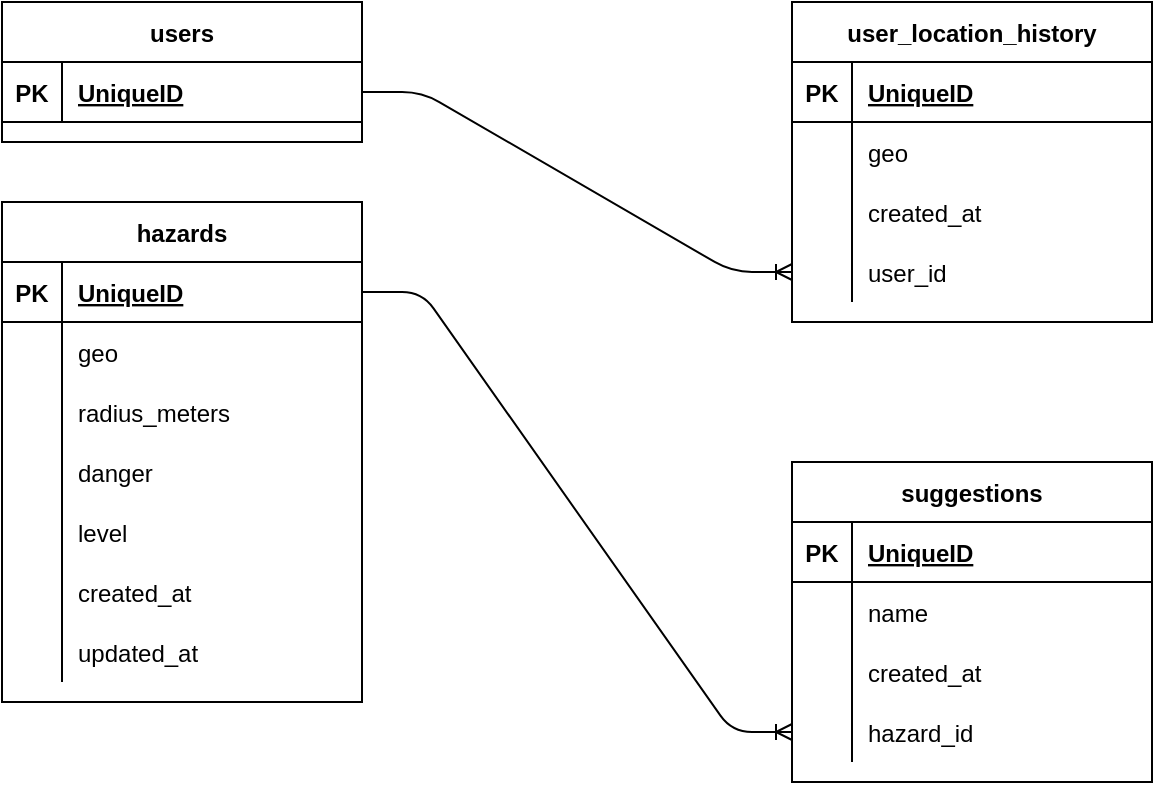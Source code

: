 <mxfile version="14.5.10" type="github">
  <diagram id="WovO7hf0NHtSDAFfASEy" name="Page-1">
    <mxGraphModel dx="462" dy="768" grid="1" gridSize="10" guides="1" tooltips="1" connect="1" arrows="1" fold="1" page="1" pageScale="1" pageWidth="850" pageHeight="1100" math="0" shadow="0">
      <root>
        <mxCell id="0" />
        <mxCell id="1" parent="0" />
        <mxCell id="6xsVIeorEe26YWkPLBCw-1" value="users" style="shape=table;startSize=30;container=1;collapsible=1;childLayout=tableLayout;fixedRows=1;rowLines=0;fontStyle=1;align=center;resizeLast=1;" vertex="1" parent="1">
          <mxGeometry x="425" y="30" width="180" height="70" as="geometry" />
        </mxCell>
        <mxCell id="6xsVIeorEe26YWkPLBCw-2" value="" style="shape=partialRectangle;collapsible=0;dropTarget=0;pointerEvents=0;fillColor=none;top=0;left=0;bottom=1;right=0;points=[[0,0.5],[1,0.5]];portConstraint=eastwest;" vertex="1" parent="6xsVIeorEe26YWkPLBCw-1">
          <mxGeometry y="30" width="180" height="30" as="geometry" />
        </mxCell>
        <mxCell id="6xsVIeorEe26YWkPLBCw-3" value="PK" style="shape=partialRectangle;connectable=0;fillColor=none;top=0;left=0;bottom=0;right=0;fontStyle=1;overflow=hidden;" vertex="1" parent="6xsVIeorEe26YWkPLBCw-2">
          <mxGeometry width="30" height="30" as="geometry" />
        </mxCell>
        <mxCell id="6xsVIeorEe26YWkPLBCw-4" value="UniqueID" style="shape=partialRectangle;connectable=0;fillColor=none;top=0;left=0;bottom=0;right=0;align=left;spacingLeft=6;fontStyle=5;overflow=hidden;" vertex="1" parent="6xsVIeorEe26YWkPLBCw-2">
          <mxGeometry x="30" width="150" height="30" as="geometry" />
        </mxCell>
        <mxCell id="6xsVIeorEe26YWkPLBCw-14" value="hazards" style="shape=table;startSize=30;container=1;collapsible=1;childLayout=tableLayout;fixedRows=1;rowLines=0;fontStyle=1;align=center;resizeLast=1;" vertex="1" parent="1">
          <mxGeometry x="425" y="130" width="180" height="250" as="geometry" />
        </mxCell>
        <mxCell id="6xsVIeorEe26YWkPLBCw-15" value="" style="shape=partialRectangle;collapsible=0;dropTarget=0;pointerEvents=0;fillColor=none;top=0;left=0;bottom=1;right=0;points=[[0,0.5],[1,0.5]];portConstraint=eastwest;" vertex="1" parent="6xsVIeorEe26YWkPLBCw-14">
          <mxGeometry y="30" width="180" height="30" as="geometry" />
        </mxCell>
        <mxCell id="6xsVIeorEe26YWkPLBCw-16" value="PK" style="shape=partialRectangle;connectable=0;fillColor=none;top=0;left=0;bottom=0;right=0;fontStyle=1;overflow=hidden;" vertex="1" parent="6xsVIeorEe26YWkPLBCw-15">
          <mxGeometry width="30" height="30" as="geometry" />
        </mxCell>
        <mxCell id="6xsVIeorEe26YWkPLBCw-17" value="UniqueID" style="shape=partialRectangle;connectable=0;fillColor=none;top=0;left=0;bottom=0;right=0;align=left;spacingLeft=6;fontStyle=5;overflow=hidden;" vertex="1" parent="6xsVIeorEe26YWkPLBCw-15">
          <mxGeometry x="30" width="150" height="30" as="geometry" />
        </mxCell>
        <mxCell id="6xsVIeorEe26YWkPLBCw-18" value="" style="shape=partialRectangle;collapsible=0;dropTarget=0;pointerEvents=0;fillColor=none;top=0;left=0;bottom=0;right=0;points=[[0,0.5],[1,0.5]];portConstraint=eastwest;" vertex="1" parent="6xsVIeorEe26YWkPLBCw-14">
          <mxGeometry y="60" width="180" height="30" as="geometry" />
        </mxCell>
        <mxCell id="6xsVIeorEe26YWkPLBCw-19" value="" style="shape=partialRectangle;connectable=0;fillColor=none;top=0;left=0;bottom=0;right=0;editable=1;overflow=hidden;" vertex="1" parent="6xsVIeorEe26YWkPLBCw-18">
          <mxGeometry width="30" height="30" as="geometry" />
        </mxCell>
        <mxCell id="6xsVIeorEe26YWkPLBCw-20" value="geo" style="shape=partialRectangle;connectable=0;fillColor=none;top=0;left=0;bottom=0;right=0;align=left;spacingLeft=6;overflow=hidden;" vertex="1" parent="6xsVIeorEe26YWkPLBCw-18">
          <mxGeometry x="30" width="150" height="30" as="geometry" />
        </mxCell>
        <mxCell id="6xsVIeorEe26YWkPLBCw-21" value="" style="shape=partialRectangle;collapsible=0;dropTarget=0;pointerEvents=0;fillColor=none;top=0;left=0;bottom=0;right=0;points=[[0,0.5],[1,0.5]];portConstraint=eastwest;" vertex="1" parent="6xsVIeorEe26YWkPLBCw-14">
          <mxGeometry y="90" width="180" height="30" as="geometry" />
        </mxCell>
        <mxCell id="6xsVIeorEe26YWkPLBCw-22" value="" style="shape=partialRectangle;connectable=0;fillColor=none;top=0;left=0;bottom=0;right=0;editable=1;overflow=hidden;" vertex="1" parent="6xsVIeorEe26YWkPLBCw-21">
          <mxGeometry width="30" height="30" as="geometry" />
        </mxCell>
        <mxCell id="6xsVIeorEe26YWkPLBCw-23" value="radius_meters" style="shape=partialRectangle;connectable=0;fillColor=none;top=0;left=0;bottom=0;right=0;align=left;spacingLeft=6;overflow=hidden;" vertex="1" parent="6xsVIeorEe26YWkPLBCw-21">
          <mxGeometry x="30" width="150" height="30" as="geometry" />
        </mxCell>
        <mxCell id="6xsVIeorEe26YWkPLBCw-47" value="" style="shape=partialRectangle;collapsible=0;dropTarget=0;pointerEvents=0;fillColor=none;top=0;left=0;bottom=0;right=0;points=[[0,0.5],[1,0.5]];portConstraint=eastwest;" vertex="1" parent="6xsVIeorEe26YWkPLBCw-14">
          <mxGeometry y="120" width="180" height="30" as="geometry" />
        </mxCell>
        <mxCell id="6xsVIeorEe26YWkPLBCw-48" value="" style="shape=partialRectangle;connectable=0;fillColor=none;top=0;left=0;bottom=0;right=0;editable=1;overflow=hidden;" vertex="1" parent="6xsVIeorEe26YWkPLBCw-47">
          <mxGeometry width="30" height="30" as="geometry" />
        </mxCell>
        <mxCell id="6xsVIeorEe26YWkPLBCw-49" value="danger" style="shape=partialRectangle;connectable=0;fillColor=none;top=0;left=0;bottom=0;right=0;align=left;spacingLeft=6;overflow=hidden;" vertex="1" parent="6xsVIeorEe26YWkPLBCw-47">
          <mxGeometry x="30" width="150" height="30" as="geometry" />
        </mxCell>
        <mxCell id="6xsVIeorEe26YWkPLBCw-50" value="" style="shape=partialRectangle;collapsible=0;dropTarget=0;pointerEvents=0;fillColor=none;top=0;left=0;bottom=0;right=0;points=[[0,0.5],[1,0.5]];portConstraint=eastwest;" vertex="1" parent="6xsVIeorEe26YWkPLBCw-14">
          <mxGeometry y="150" width="180" height="30" as="geometry" />
        </mxCell>
        <mxCell id="6xsVIeorEe26YWkPLBCw-51" value="" style="shape=partialRectangle;connectable=0;fillColor=none;top=0;left=0;bottom=0;right=0;editable=1;overflow=hidden;" vertex="1" parent="6xsVIeorEe26YWkPLBCw-50">
          <mxGeometry width="30" height="30" as="geometry" />
        </mxCell>
        <mxCell id="6xsVIeorEe26YWkPLBCw-52" value="level" style="shape=partialRectangle;connectable=0;fillColor=none;top=0;left=0;bottom=0;right=0;align=left;spacingLeft=6;overflow=hidden;" vertex="1" parent="6xsVIeorEe26YWkPLBCw-50">
          <mxGeometry x="30" width="150" height="30" as="geometry" />
        </mxCell>
        <mxCell id="6xsVIeorEe26YWkPLBCw-24" value="" style="shape=partialRectangle;collapsible=0;dropTarget=0;pointerEvents=0;fillColor=none;top=0;left=0;bottom=0;right=0;points=[[0,0.5],[1,0.5]];portConstraint=eastwest;" vertex="1" parent="6xsVIeorEe26YWkPLBCw-14">
          <mxGeometry y="180" width="180" height="30" as="geometry" />
        </mxCell>
        <mxCell id="6xsVIeorEe26YWkPLBCw-25" value="" style="shape=partialRectangle;connectable=0;fillColor=none;top=0;left=0;bottom=0;right=0;editable=1;overflow=hidden;" vertex="1" parent="6xsVIeorEe26YWkPLBCw-24">
          <mxGeometry width="30" height="30" as="geometry" />
        </mxCell>
        <mxCell id="6xsVIeorEe26YWkPLBCw-26" value="created_at" style="shape=partialRectangle;connectable=0;fillColor=none;top=0;left=0;bottom=0;right=0;align=left;spacingLeft=6;overflow=hidden;" vertex="1" parent="6xsVIeorEe26YWkPLBCw-24">
          <mxGeometry x="30" width="150" height="30" as="geometry" />
        </mxCell>
        <mxCell id="6xsVIeorEe26YWkPLBCw-27" value="" style="shape=partialRectangle;collapsible=0;dropTarget=0;pointerEvents=0;fillColor=none;top=0;left=0;bottom=0;right=0;points=[[0,0.5],[1,0.5]];portConstraint=eastwest;" vertex="1" parent="6xsVIeorEe26YWkPLBCw-14">
          <mxGeometry y="210" width="180" height="30" as="geometry" />
        </mxCell>
        <mxCell id="6xsVIeorEe26YWkPLBCw-28" value="" style="shape=partialRectangle;connectable=0;fillColor=none;top=0;left=0;bottom=0;right=0;editable=1;overflow=hidden;" vertex="1" parent="6xsVIeorEe26YWkPLBCw-27">
          <mxGeometry width="30" height="30" as="geometry" />
        </mxCell>
        <mxCell id="6xsVIeorEe26YWkPLBCw-29" value="updated_at" style="shape=partialRectangle;connectable=0;fillColor=none;top=0;left=0;bottom=0;right=0;align=left;spacingLeft=6;overflow=hidden;" vertex="1" parent="6xsVIeorEe26YWkPLBCw-27">
          <mxGeometry x="30" width="150" height="30" as="geometry" />
        </mxCell>
        <mxCell id="6xsVIeorEe26YWkPLBCw-30" value="user_location_history" style="shape=table;startSize=30;container=1;collapsible=1;childLayout=tableLayout;fixedRows=1;rowLines=0;fontStyle=1;align=center;resizeLast=1;" vertex="1" parent="1">
          <mxGeometry x="820" y="30" width="180" height="160" as="geometry" />
        </mxCell>
        <mxCell id="6xsVIeorEe26YWkPLBCw-31" value="" style="shape=partialRectangle;collapsible=0;dropTarget=0;pointerEvents=0;fillColor=none;top=0;left=0;bottom=1;right=0;points=[[0,0.5],[1,0.5]];portConstraint=eastwest;" vertex="1" parent="6xsVIeorEe26YWkPLBCw-30">
          <mxGeometry y="30" width="180" height="30" as="geometry" />
        </mxCell>
        <mxCell id="6xsVIeorEe26YWkPLBCw-32" value="PK" style="shape=partialRectangle;connectable=0;fillColor=none;top=0;left=0;bottom=0;right=0;fontStyle=1;overflow=hidden;" vertex="1" parent="6xsVIeorEe26YWkPLBCw-31">
          <mxGeometry width="30" height="30" as="geometry" />
        </mxCell>
        <mxCell id="6xsVIeorEe26YWkPLBCw-33" value="UniqueID" style="shape=partialRectangle;connectable=0;fillColor=none;top=0;left=0;bottom=0;right=0;align=left;spacingLeft=6;fontStyle=5;overflow=hidden;" vertex="1" parent="6xsVIeorEe26YWkPLBCw-31">
          <mxGeometry x="30" width="150" height="30" as="geometry" />
        </mxCell>
        <mxCell id="6xsVIeorEe26YWkPLBCw-34" value="" style="shape=partialRectangle;collapsible=0;dropTarget=0;pointerEvents=0;fillColor=none;top=0;left=0;bottom=0;right=0;points=[[0,0.5],[1,0.5]];portConstraint=eastwest;" vertex="1" parent="6xsVIeorEe26YWkPLBCw-30">
          <mxGeometry y="60" width="180" height="30" as="geometry" />
        </mxCell>
        <mxCell id="6xsVIeorEe26YWkPLBCw-35" value="" style="shape=partialRectangle;connectable=0;fillColor=none;top=0;left=0;bottom=0;right=0;editable=1;overflow=hidden;" vertex="1" parent="6xsVIeorEe26YWkPLBCw-34">
          <mxGeometry width="30" height="30" as="geometry" />
        </mxCell>
        <mxCell id="6xsVIeorEe26YWkPLBCw-36" value="geo" style="shape=partialRectangle;connectable=0;fillColor=none;top=0;left=0;bottom=0;right=0;align=left;spacingLeft=6;overflow=hidden;" vertex="1" parent="6xsVIeorEe26YWkPLBCw-34">
          <mxGeometry x="30" width="150" height="30" as="geometry" />
        </mxCell>
        <mxCell id="6xsVIeorEe26YWkPLBCw-37" value="" style="shape=partialRectangle;collapsible=0;dropTarget=0;pointerEvents=0;fillColor=none;top=0;left=0;bottom=0;right=0;points=[[0,0.5],[1,0.5]];portConstraint=eastwest;" vertex="1" parent="6xsVIeorEe26YWkPLBCw-30">
          <mxGeometry y="90" width="180" height="30" as="geometry" />
        </mxCell>
        <mxCell id="6xsVIeorEe26YWkPLBCw-38" value="" style="shape=partialRectangle;connectable=0;fillColor=none;top=0;left=0;bottom=0;right=0;editable=1;overflow=hidden;" vertex="1" parent="6xsVIeorEe26YWkPLBCw-37">
          <mxGeometry width="30" height="30" as="geometry" />
        </mxCell>
        <mxCell id="6xsVIeorEe26YWkPLBCw-39" value="created_at" style="shape=partialRectangle;connectable=0;fillColor=none;top=0;left=0;bottom=0;right=0;align=left;spacingLeft=6;overflow=hidden;" vertex="1" parent="6xsVIeorEe26YWkPLBCw-37">
          <mxGeometry x="30" width="150" height="30" as="geometry" />
        </mxCell>
        <mxCell id="6xsVIeorEe26YWkPLBCw-43" value="" style="shape=partialRectangle;collapsible=0;dropTarget=0;pointerEvents=0;fillColor=none;top=0;left=0;bottom=0;right=0;points=[[0,0.5],[1,0.5]];portConstraint=eastwest;" vertex="1" parent="6xsVIeorEe26YWkPLBCw-30">
          <mxGeometry y="120" width="180" height="30" as="geometry" />
        </mxCell>
        <mxCell id="6xsVIeorEe26YWkPLBCw-44" value="" style="shape=partialRectangle;connectable=0;fillColor=none;top=0;left=0;bottom=0;right=0;editable=1;overflow=hidden;" vertex="1" parent="6xsVIeorEe26YWkPLBCw-43">
          <mxGeometry width="30" height="30" as="geometry" />
        </mxCell>
        <mxCell id="6xsVIeorEe26YWkPLBCw-45" value="user_id" style="shape=partialRectangle;connectable=0;fillColor=none;top=0;left=0;bottom=0;right=0;align=left;spacingLeft=6;overflow=hidden;" vertex="1" parent="6xsVIeorEe26YWkPLBCw-43">
          <mxGeometry x="30" width="150" height="30" as="geometry" />
        </mxCell>
        <mxCell id="6xsVIeorEe26YWkPLBCw-46" value="" style="edgeStyle=entityRelationEdgeStyle;fontSize=12;html=1;endArrow=ERoneToMany;" edge="1" parent="1" source="6xsVIeorEe26YWkPLBCw-2" target="6xsVIeorEe26YWkPLBCw-43">
          <mxGeometry width="100" height="100" relative="1" as="geometry">
            <mxPoint x="680" y="180" as="sourcePoint" />
            <mxPoint x="780" y="80" as="targetPoint" />
          </mxGeometry>
        </mxCell>
        <mxCell id="6xsVIeorEe26YWkPLBCw-53" value="suggestions" style="shape=table;startSize=30;container=1;collapsible=1;childLayout=tableLayout;fixedRows=1;rowLines=0;fontStyle=1;align=center;resizeLast=1;" vertex="1" parent="1">
          <mxGeometry x="820" y="260" width="180" height="160" as="geometry" />
        </mxCell>
        <mxCell id="6xsVIeorEe26YWkPLBCw-54" value="" style="shape=partialRectangle;collapsible=0;dropTarget=0;pointerEvents=0;fillColor=none;top=0;left=0;bottom=1;right=0;points=[[0,0.5],[1,0.5]];portConstraint=eastwest;" vertex="1" parent="6xsVIeorEe26YWkPLBCw-53">
          <mxGeometry y="30" width="180" height="30" as="geometry" />
        </mxCell>
        <mxCell id="6xsVIeorEe26YWkPLBCw-55" value="PK" style="shape=partialRectangle;connectable=0;fillColor=none;top=0;left=0;bottom=0;right=0;fontStyle=1;overflow=hidden;" vertex="1" parent="6xsVIeorEe26YWkPLBCw-54">
          <mxGeometry width="30" height="30" as="geometry" />
        </mxCell>
        <mxCell id="6xsVIeorEe26YWkPLBCw-56" value="UniqueID" style="shape=partialRectangle;connectable=0;fillColor=none;top=0;left=0;bottom=0;right=0;align=left;spacingLeft=6;fontStyle=5;overflow=hidden;" vertex="1" parent="6xsVIeorEe26YWkPLBCw-54">
          <mxGeometry x="30" width="150" height="30" as="geometry" />
        </mxCell>
        <mxCell id="6xsVIeorEe26YWkPLBCw-57" value="" style="shape=partialRectangle;collapsible=0;dropTarget=0;pointerEvents=0;fillColor=none;top=0;left=0;bottom=0;right=0;points=[[0,0.5],[1,0.5]];portConstraint=eastwest;" vertex="1" parent="6xsVIeorEe26YWkPLBCw-53">
          <mxGeometry y="60" width="180" height="30" as="geometry" />
        </mxCell>
        <mxCell id="6xsVIeorEe26YWkPLBCw-58" value="" style="shape=partialRectangle;connectable=0;fillColor=none;top=0;left=0;bottom=0;right=0;editable=1;overflow=hidden;" vertex="1" parent="6xsVIeorEe26YWkPLBCw-57">
          <mxGeometry width="30" height="30" as="geometry" />
        </mxCell>
        <mxCell id="6xsVIeorEe26YWkPLBCw-59" value="name" style="shape=partialRectangle;connectable=0;fillColor=none;top=0;left=0;bottom=0;right=0;align=left;spacingLeft=6;overflow=hidden;" vertex="1" parent="6xsVIeorEe26YWkPLBCw-57">
          <mxGeometry x="30" width="150" height="30" as="geometry" />
        </mxCell>
        <mxCell id="6xsVIeorEe26YWkPLBCw-70" value="" style="shape=partialRectangle;collapsible=0;dropTarget=0;pointerEvents=0;fillColor=none;top=0;left=0;bottom=0;right=0;points=[[0,0.5],[1,0.5]];portConstraint=eastwest;" vertex="1" parent="6xsVIeorEe26YWkPLBCw-53">
          <mxGeometry y="90" width="180" height="30" as="geometry" />
        </mxCell>
        <mxCell id="6xsVIeorEe26YWkPLBCw-71" value="" style="shape=partialRectangle;connectable=0;fillColor=none;top=0;left=0;bottom=0;right=0;editable=1;overflow=hidden;" vertex="1" parent="6xsVIeorEe26YWkPLBCw-70">
          <mxGeometry width="30" height="30" as="geometry" />
        </mxCell>
        <mxCell id="6xsVIeorEe26YWkPLBCw-72" value="created_at" style="shape=partialRectangle;connectable=0;fillColor=none;top=0;left=0;bottom=0;right=0;align=left;spacingLeft=6;overflow=hidden;" vertex="1" parent="6xsVIeorEe26YWkPLBCw-70">
          <mxGeometry x="30" width="150" height="30" as="geometry" />
        </mxCell>
        <mxCell id="6xsVIeorEe26YWkPLBCw-66" value="" style="shape=partialRectangle;collapsible=0;dropTarget=0;pointerEvents=0;fillColor=none;top=0;left=0;bottom=0;right=0;points=[[0,0.5],[1,0.5]];portConstraint=eastwest;" vertex="1" parent="6xsVIeorEe26YWkPLBCw-53">
          <mxGeometry y="120" width="180" height="30" as="geometry" />
        </mxCell>
        <mxCell id="6xsVIeorEe26YWkPLBCw-67" value="" style="shape=partialRectangle;connectable=0;fillColor=none;top=0;left=0;bottom=0;right=0;editable=1;overflow=hidden;" vertex="1" parent="6xsVIeorEe26YWkPLBCw-66">
          <mxGeometry width="30" height="30" as="geometry" />
        </mxCell>
        <mxCell id="6xsVIeorEe26YWkPLBCw-68" value="hazard_id" style="shape=partialRectangle;connectable=0;fillColor=none;top=0;left=0;bottom=0;right=0;align=left;spacingLeft=6;overflow=hidden;" vertex="1" parent="6xsVIeorEe26YWkPLBCw-66">
          <mxGeometry x="30" width="150" height="30" as="geometry" />
        </mxCell>
        <mxCell id="6xsVIeorEe26YWkPLBCw-69" value="" style="edgeStyle=entityRelationEdgeStyle;fontSize=12;html=1;endArrow=ERoneToMany;" edge="1" parent="1" source="6xsVIeorEe26YWkPLBCw-15" target="6xsVIeorEe26YWkPLBCw-66">
          <mxGeometry width="100" height="100" relative="1" as="geometry">
            <mxPoint x="670" y="370" as="sourcePoint" />
            <mxPoint x="770" y="270" as="targetPoint" />
          </mxGeometry>
        </mxCell>
      </root>
    </mxGraphModel>
  </diagram>
</mxfile>
